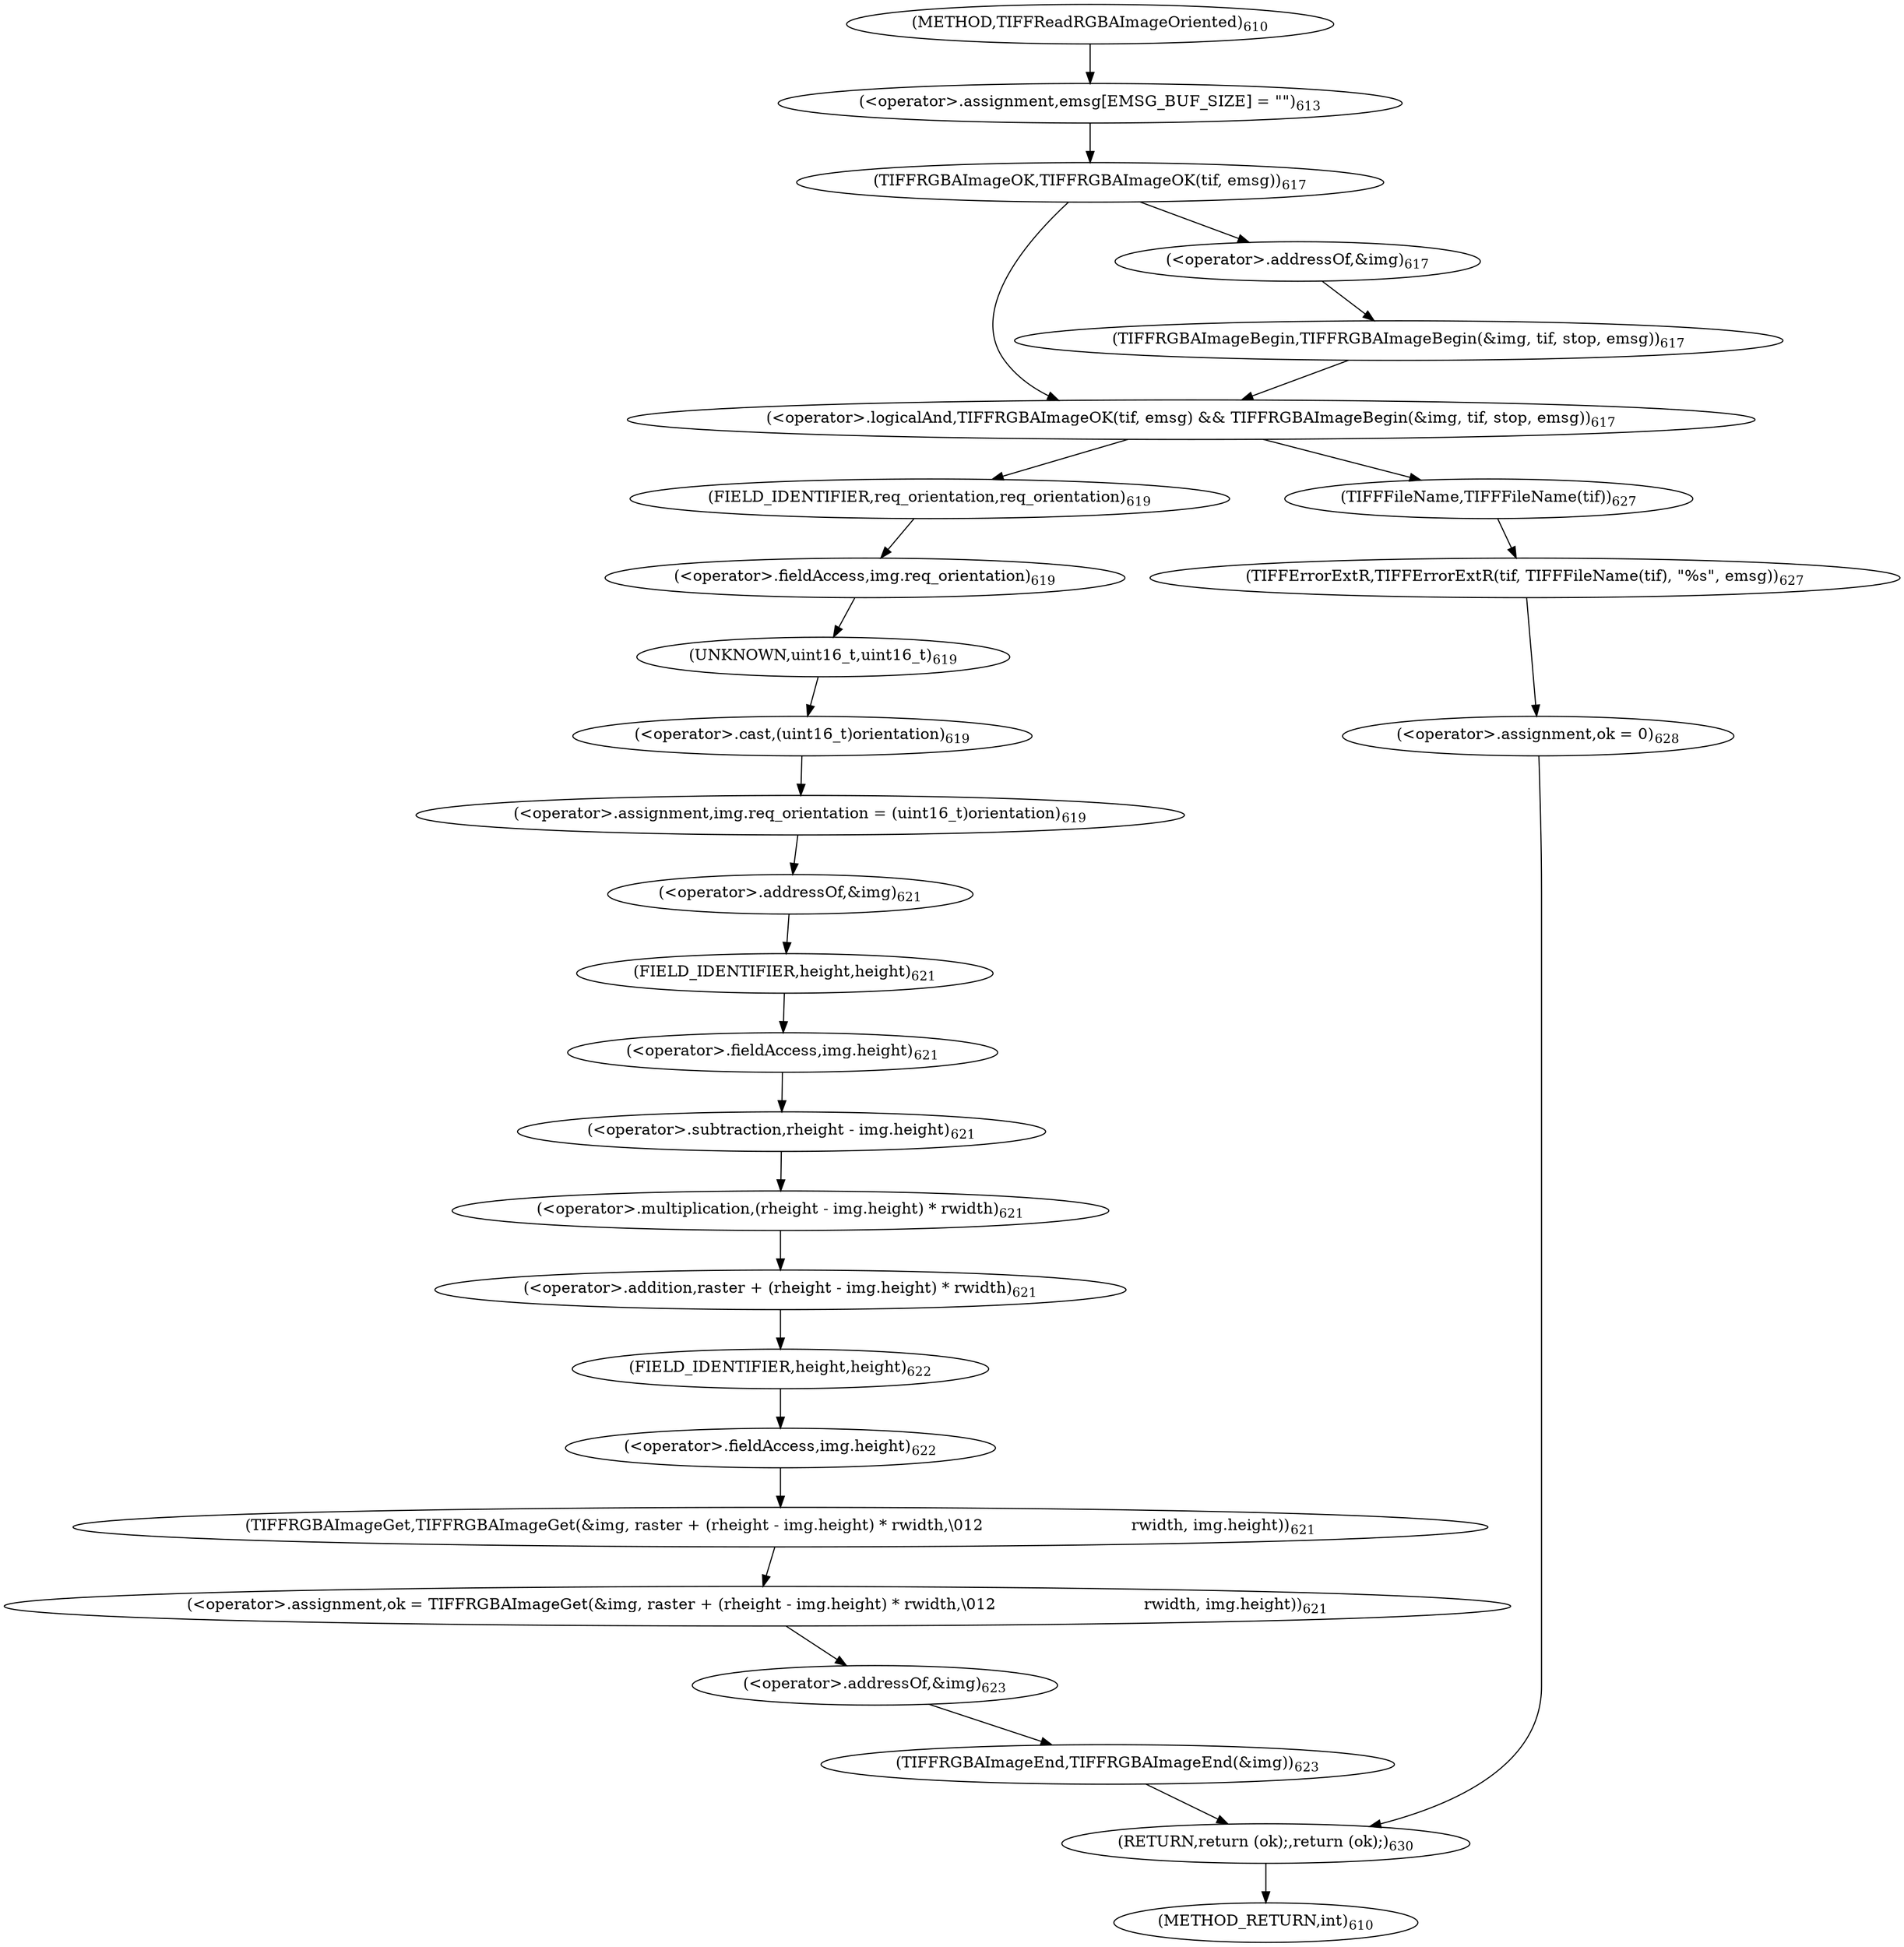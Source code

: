digraph "TIFFReadRGBAImageOriented" {  
"46862" [label = <(&lt;operator&gt;.assignment,emsg[EMSG_BUF_SIZE] = &quot;&quot;)<SUB>613</SUB>> ]
"46918" [label = <(RETURN,return (ok);,return (ok);)<SUB>630</SUB>> ]
"46868" [label = <(&lt;operator&gt;.logicalAnd,TIFFRGBAImageOK(tif, emsg) &amp;&amp; TIFFRGBAImageBegin(&amp;img, tif, stop, emsg))<SUB>617</SUB>> ]
"46869" [label = <(TIFFRGBAImageOK,TIFFRGBAImageOK(tif, emsg))<SUB>617</SUB>> ]
"46872" [label = <(TIFFRGBAImageBegin,TIFFRGBAImageBegin(&amp;img, tif, stop, emsg))<SUB>617</SUB>> ]
"46879" [label = <(&lt;operator&gt;.assignment,img.req_orientation = (uint16_t)orientation)<SUB>619</SUB>> ]
"46886" [label = <(&lt;operator&gt;.assignment,ok = TIFFRGBAImageGet(&amp;img, raster + (rheight - img.height) * rwidth,\012                              rwidth, img.height))<SUB>621</SUB>> ]
"46904" [label = <(TIFFRGBAImageEnd,TIFFRGBAImageEnd(&amp;img))<SUB>623</SUB>> ]
"46873" [label = <(&lt;operator&gt;.addressOf,&amp;img)<SUB>617</SUB>> ]
"46880" [label = <(&lt;operator&gt;.fieldAccess,img.req_orientation)<SUB>619</SUB>> ]
"46883" [label = <(&lt;operator&gt;.cast,(uint16_t)orientation)<SUB>619</SUB>> ]
"46888" [label = <(TIFFRGBAImageGet,TIFFRGBAImageGet(&amp;img, raster + (rheight - img.height) * rwidth,\012                              rwidth, img.height))<SUB>621</SUB>> ]
"46905" [label = <(&lt;operator&gt;.addressOf,&amp;img)<SUB>623</SUB>> ]
"46909" [label = <(TIFFErrorExtR,TIFFErrorExtR(tif, TIFFFileName(tif), &quot;%s&quot;, emsg))<SUB>627</SUB>> ]
"46915" [label = <(&lt;operator&gt;.assignment,ok = 0)<SUB>628</SUB>> ]
"46882" [label = <(FIELD_IDENTIFIER,req_orientation,req_orientation)<SUB>619</SUB>> ]
"46884" [label = <(UNKNOWN,uint16_t,uint16_t)<SUB>619</SUB>> ]
"46889" [label = <(&lt;operator&gt;.addressOf,&amp;img)<SUB>621</SUB>> ]
"46891" [label = <(&lt;operator&gt;.addition,raster + (rheight - img.height) * rwidth)<SUB>621</SUB>> ]
"46901" [label = <(&lt;operator&gt;.fieldAccess,img.height)<SUB>622</SUB>> ]
"46911" [label = <(TIFFFileName,TIFFFileName(tif))<SUB>627</SUB>> ]
"46893" [label = <(&lt;operator&gt;.multiplication,(rheight - img.height) * rwidth)<SUB>621</SUB>> ]
"46903" [label = <(FIELD_IDENTIFIER,height,height)<SUB>622</SUB>> ]
"46894" [label = <(&lt;operator&gt;.subtraction,rheight - img.height)<SUB>621</SUB>> ]
"46896" [label = <(&lt;operator&gt;.fieldAccess,img.height)<SUB>621</SUB>> ]
"46898" [label = <(FIELD_IDENTIFIER,height,height)<SUB>621</SUB>> ]
"46853" [label = <(METHOD,TIFFReadRGBAImageOriented)<SUB>610</SUB>> ]
"46920" [label = <(METHOD_RETURN,int)<SUB>610</SUB>> ]
  "46862" -> "46869" 
  "46918" -> "46920" 
  "46868" -> "46882" 
  "46868" -> "46911" 
  "46869" -> "46868" 
  "46869" -> "46873" 
  "46872" -> "46868" 
  "46879" -> "46889" 
  "46886" -> "46905" 
  "46904" -> "46918" 
  "46873" -> "46872" 
  "46880" -> "46884" 
  "46883" -> "46879" 
  "46888" -> "46886" 
  "46905" -> "46904" 
  "46909" -> "46915" 
  "46915" -> "46918" 
  "46882" -> "46880" 
  "46884" -> "46883" 
  "46889" -> "46898" 
  "46891" -> "46903" 
  "46901" -> "46888" 
  "46911" -> "46909" 
  "46893" -> "46891" 
  "46903" -> "46901" 
  "46894" -> "46893" 
  "46896" -> "46894" 
  "46898" -> "46896" 
  "46853" -> "46862" 
}
